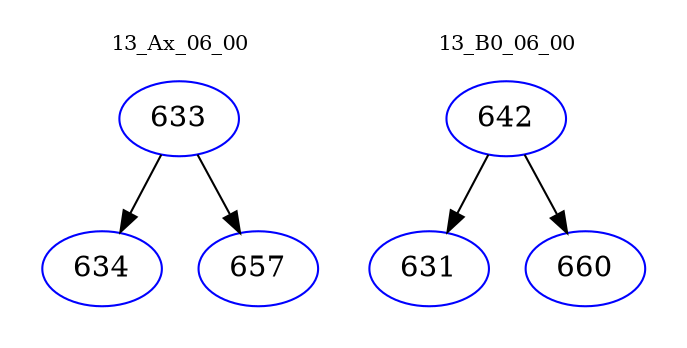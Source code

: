 digraph{
subgraph cluster_0 {
color = white
label = "13_Ax_06_00";
fontsize=10;
T0_633 [label="633", color="blue"]
T0_633 -> T0_634 [color="black"]
T0_634 [label="634", color="blue"]
T0_633 -> T0_657 [color="black"]
T0_657 [label="657", color="blue"]
}
subgraph cluster_1 {
color = white
label = "13_B0_06_00";
fontsize=10;
T1_642 [label="642", color="blue"]
T1_642 -> T1_631 [color="black"]
T1_631 [label="631", color="blue"]
T1_642 -> T1_660 [color="black"]
T1_660 [label="660", color="blue"]
}
}
